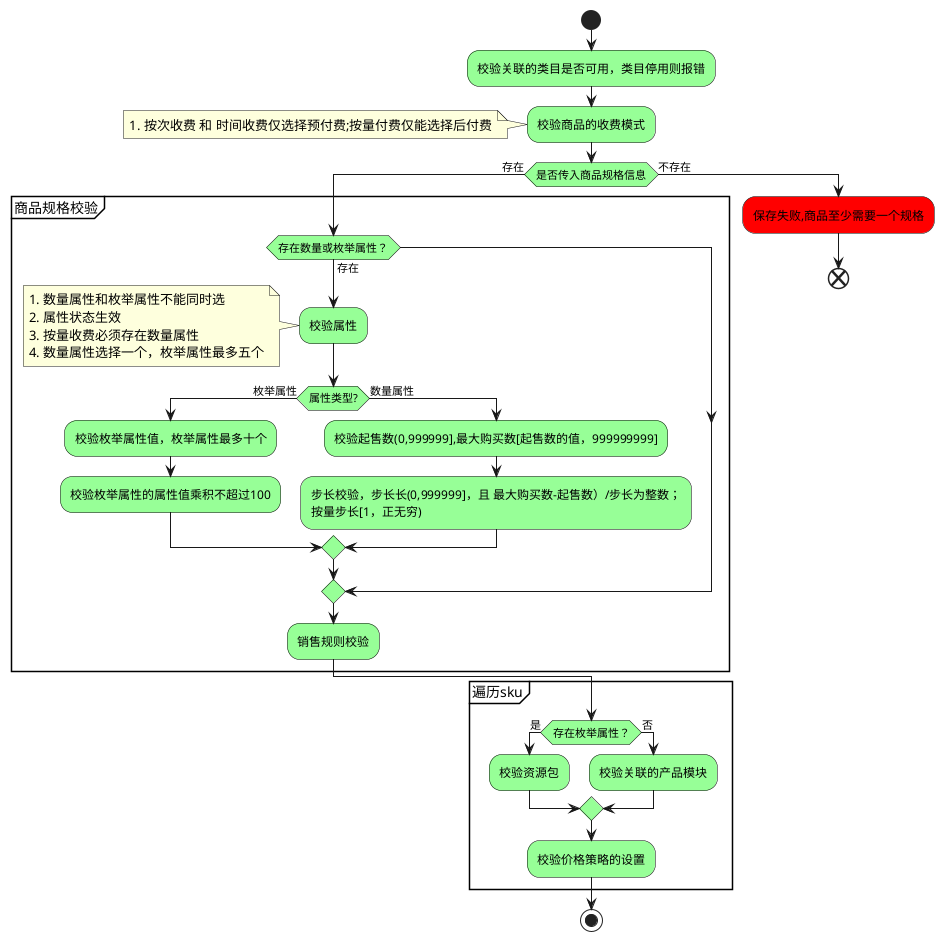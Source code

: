 @startuml
'https://plantuml.com/activity-diagram-beta
skinparam Activity {
	BorderColor Black
	BackgroundColor PHYSICAL
}


start
:校验关联的类目是否可用，类目停用则报错;
:校验商品的收费模式;
note left: 1. 按次收费 和 时间收费仅选择预付费;按量付费仅能选择后付费
if(是否传入商品规格信息) then(存在)
partition 商品规格校验 {
if(存在数量或枚举属性？) then(存在)
:校验属性;
note left: 1. 数量属性和枚举属性不能同时选\n2. 属性状态生效\n3. 按量收费必须存在数量属性\n4. 数量属性选择一个，枚举属性最多五个
if(属性类型?) then(枚举属性)
:校验枚举属性值，枚举属性最多十个;
:校验枚举属性的属性值乘积不超过100;
else(数量属性)
:校验起售数(0,999999],最大购买数[起售数的值，999999999];
:步长校验，步长长(0,999999]，且 最大购买数-起售数）/步长为整数；\n按量步长[1，正无穷);
endif
endif
:销售规则校验;
}
else(不存在)
#red:保存失败,商品至少需要一个规格;
end
endif
partition 遍历sku {
if(存在枚举属性？) then(是)
:校验资源包;
else(否)
:校验关联的产品模块;
endif
:校验价格策略的设置;
}
stop

@enduml
